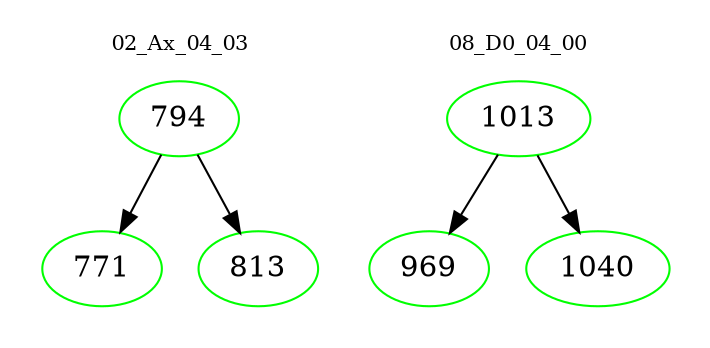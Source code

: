 digraph{
subgraph cluster_0 {
color = white
label = "02_Ax_04_03";
fontsize=10;
T0_794 [label="794", color="green"]
T0_794 -> T0_771 [color="black"]
T0_771 [label="771", color="green"]
T0_794 -> T0_813 [color="black"]
T0_813 [label="813", color="green"]
}
subgraph cluster_1 {
color = white
label = "08_D0_04_00";
fontsize=10;
T1_1013 [label="1013", color="green"]
T1_1013 -> T1_969 [color="black"]
T1_969 [label="969", color="green"]
T1_1013 -> T1_1040 [color="black"]
T1_1040 [label="1040", color="green"]
}
}
